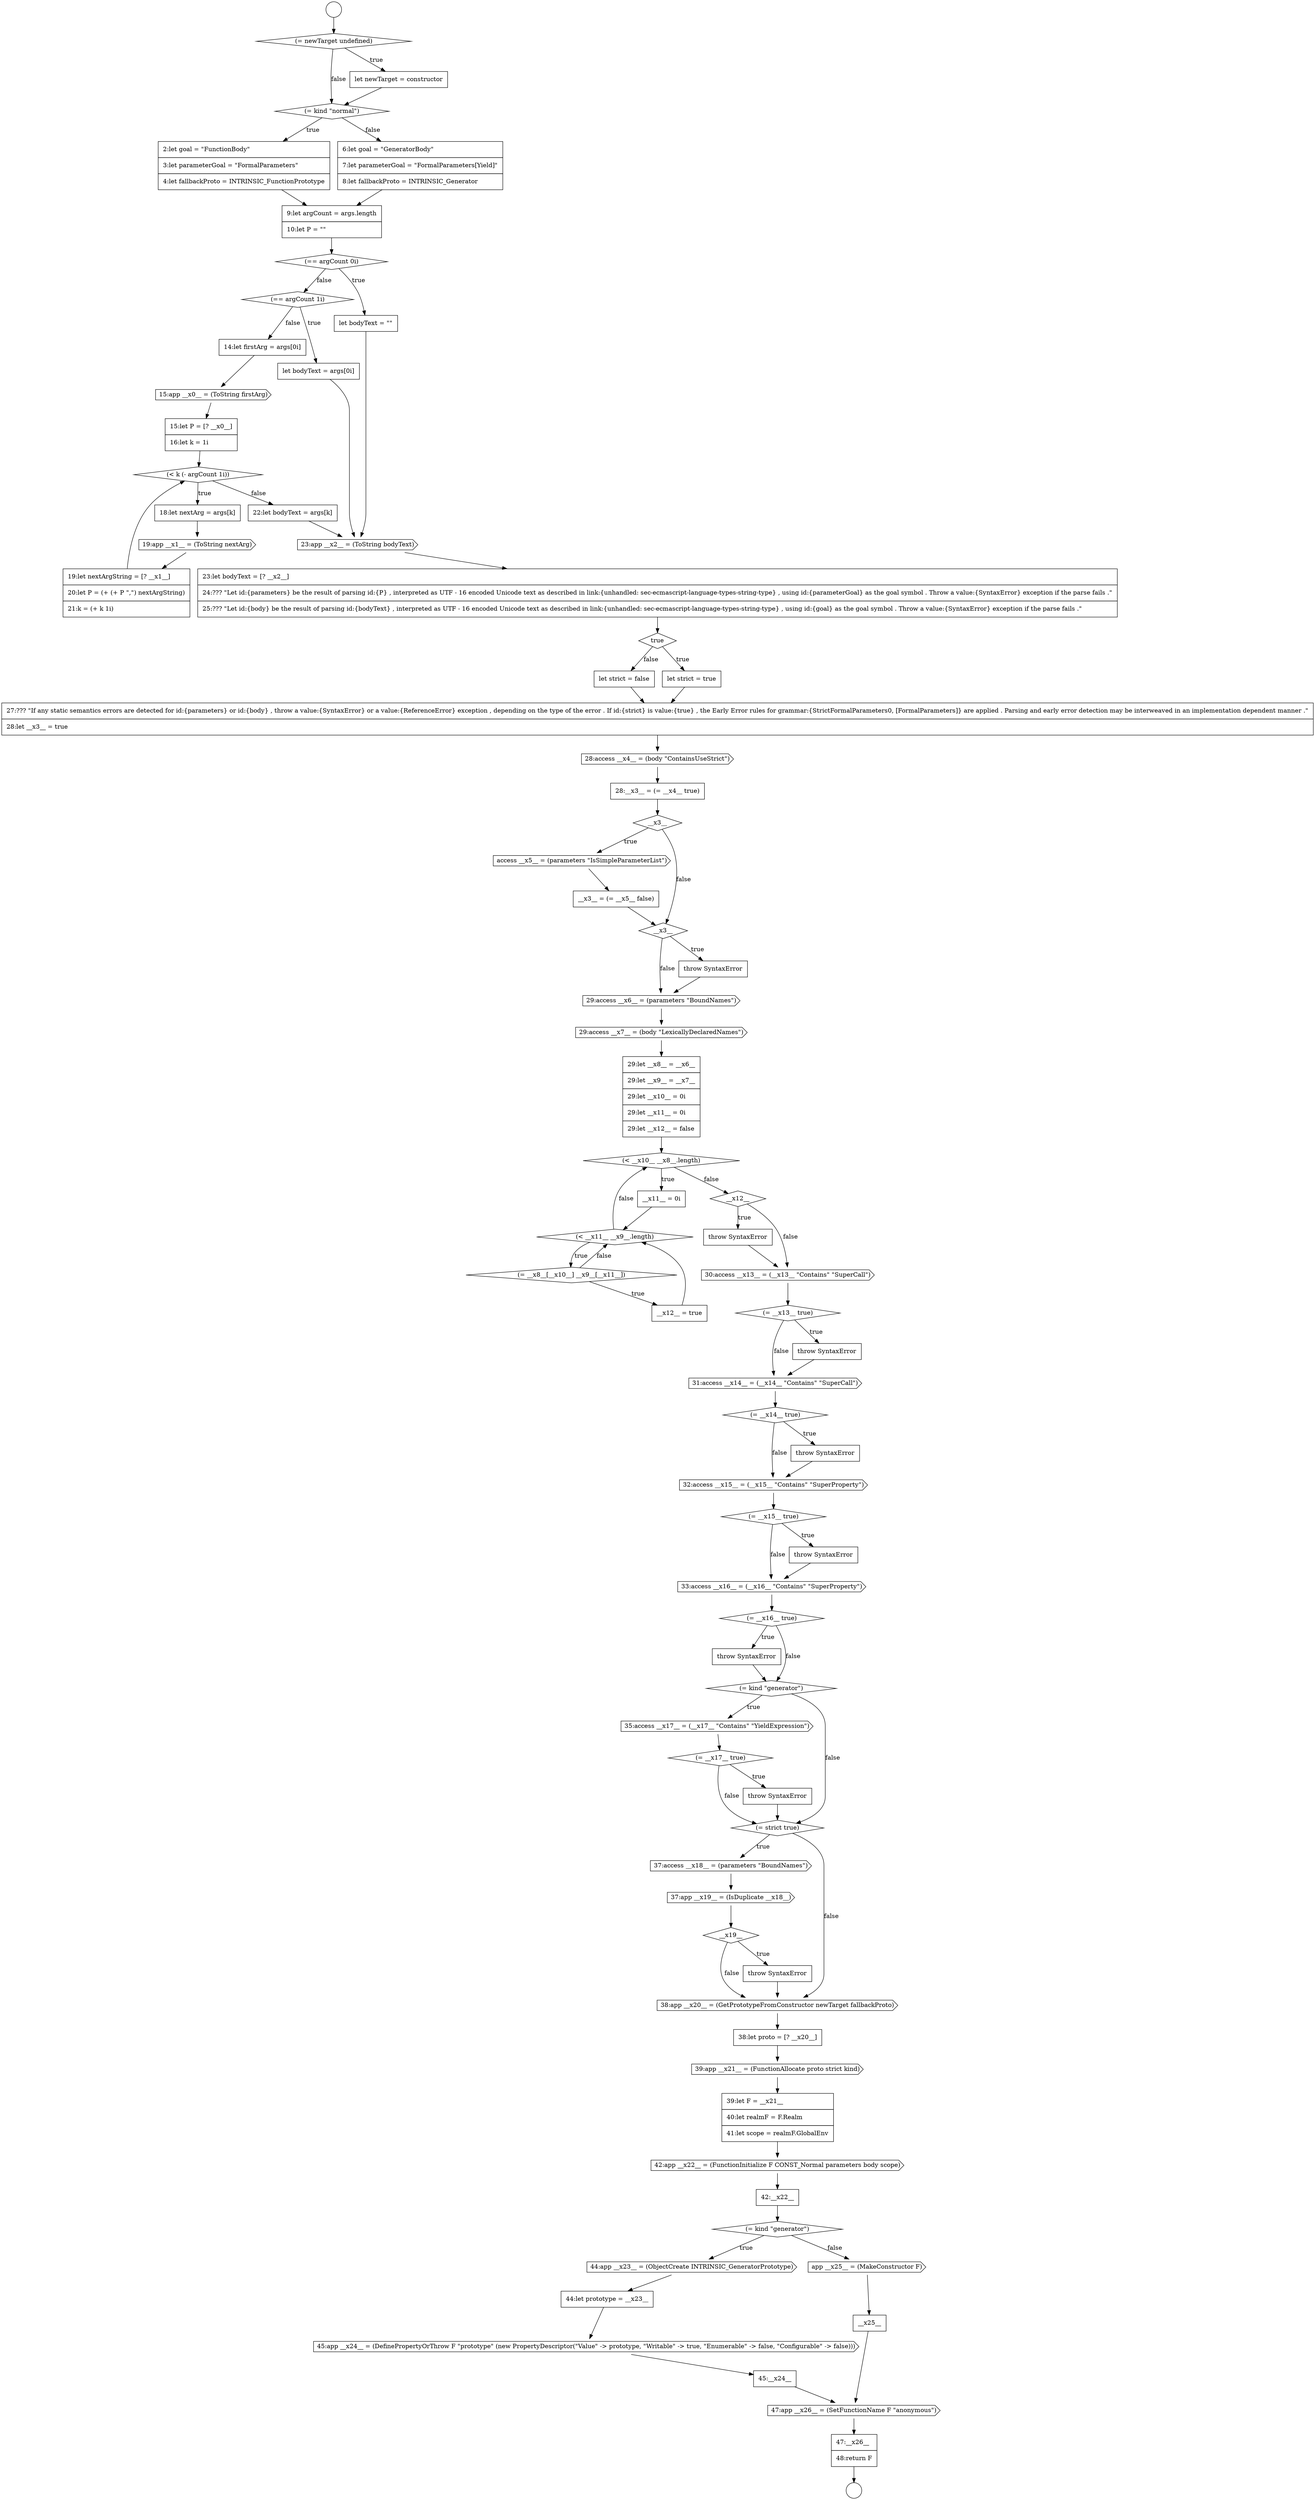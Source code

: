 digraph {
  node5 [shape=none, margin=0, label=<<font color="black">
    <table border="0" cellborder="1" cellspacing="0" cellpadding="10">
      <tr><td align="left">2:let goal = &quot;FunctionBody&quot;</td></tr>
      <tr><td align="left">3:let parameterGoal = &quot;FormalParameters&quot;</td></tr>
      <tr><td align="left">4:let fallbackProto = INTRINSIC_FunctionPrototype</td></tr>
    </table>
  </font>> color="black" fillcolor="white" style=filled]
  node65 [shape=none, margin=0, label=<<font color="black">
    <table border="0" cellborder="1" cellspacing="0" cellpadding="10">
      <tr><td align="left">38:let proto = [? __x20__]</td></tr>
    </table>
  </font>> color="black" fillcolor="white" style=filled]
  node77 [shape=cds, label=<<font color="black">47:app __x26__ = (SetFunctionName F &quot;anonymous&quot;)</font>> color="black" fillcolor="white" style=filled]
  node66 [shape=cds, label=<<font color="black">39:app __x21__ = (FunctionAllocate proto strict kind)</font>> color="black" fillcolor="white" style=filled]
  node4 [shape=diamond, label=<<font color="black">(= kind &quot;normal&quot;)</font>> color="black" fillcolor="white" style=filled]
  node69 [shape=none, margin=0, label=<<font color="black">
    <table border="0" cellborder="1" cellspacing="0" cellpadding="10">
      <tr><td align="left">42:__x22__</td></tr>
    </table>
  </font>> color="black" fillcolor="white" style=filled]
  node0 [shape=circle label=" " color="black" fillcolor="white" style=filled]
  node10 [shape=diamond, label=<<font color="black">(== argCount 1i)</font>> color="black" fillcolor="white" style=filled]
  node56 [shape=cds, label=<<font color="black">35:access __x17__ = (__x17__ &quot;Contains&quot; &quot;YieldExpression&quot;)</font>> color="black" fillcolor="white" style=filled]
  node42 [shape=none, margin=0, label=<<font color="black">
    <table border="0" cellborder="1" cellspacing="0" cellpadding="10">
      <tr><td align="left">throw SyntaxError</td></tr>
    </table>
  </font>> color="black" fillcolor="white" style=filled]
  node24 [shape=none, margin=0, label=<<font color="black">
    <table border="0" cellborder="1" cellspacing="0" cellpadding="10">
      <tr><td align="left">let strict = false</td></tr>
    </table>
  </font>> color="black" fillcolor="white" style=filled]
  node37 [shape=none, margin=0, label=<<font color="black">
    <table border="0" cellborder="1" cellspacing="0" cellpadding="10">
      <tr><td align="left">__x11__ = 0i</td></tr>
    </table>
  </font>> color="black" fillcolor="white" style=filled]
  node25 [shape=none, margin=0, label=<<font color="black">
    <table border="0" cellborder="1" cellspacing="0" cellpadding="10">
      <tr><td align="left">27:??? &quot;If any static semantics errors are detected for id:{parameters} or id:{body} , throw a value:{SyntaxError} or a value:{ReferenceError} exception , depending on the type of the error . If id:{strict} is value:{true} , the Early Error rules for grammar:{StrictFormalParameters0, [FormalParameters]} are applied . Parsing and early error detection may be interweaved in an implementation dependent manner .&quot;</td></tr>
      <tr><td align="left">28:let __x3__ = true</td></tr>
    </table>
  </font>> color="black" fillcolor="white" style=filled]
  node52 [shape=cds, label=<<font color="black">33:access __x16__ = (__x16__ &quot;Contains&quot; &quot;SuperProperty&quot;)</font>> color="black" fillcolor="white" style=filled]
  node14 [shape=none, margin=0, label=<<font color="black">
    <table border="0" cellborder="1" cellspacing="0" cellpadding="10">
      <tr><td align="left">15:let P = [? __x0__]</td></tr>
      <tr><td align="left">16:let k = 1i</td></tr>
    </table>
  </font>> color="black" fillcolor="white" style=filled]
  node20 [shape=cds, label=<<font color="black">23:app __x2__ = (ToString bodyText)</font>> color="black" fillcolor="white" style=filled]
  node46 [shape=cds, label=<<font color="black">31:access __x14__ = (__x14__ &quot;Contains&quot; &quot;SuperCall&quot;)</font>> color="black" fillcolor="white" style=filled]
  node57 [shape=diamond, label=<<font color="black">(= __x17__ true)</font>> color="black" fillcolor="white" style=filled]
  node78 [shape=none, margin=0, label=<<font color="black">
    <table border="0" cellborder="1" cellspacing="0" cellpadding="10">
      <tr><td align="left">47:__x26__</td></tr>
      <tr><td align="left">48:return F</td></tr>
    </table>
  </font>> color="black" fillcolor="white" style=filled]
  node29 [shape=cds, label=<<font color="black">access __x5__ = (parameters &quot;IsSimpleParameterList&quot;)</font>> color="black" fillcolor="white" style=filled]
  node61 [shape=cds, label=<<font color="black">37:app __x19__ = (IsDuplicate __x18__)</font>> color="black" fillcolor="white" style=filled]
  node1 [shape=circle label=" " color="black" fillcolor="white" style=filled]
  node74 [shape=none, margin=0, label=<<font color="black">
    <table border="0" cellborder="1" cellspacing="0" cellpadding="10">
      <tr><td align="left">45:__x24__</td></tr>
    </table>
  </font>> color="black" fillcolor="white" style=filled]
  node6 [shape=none, margin=0, label=<<font color="black">
    <table border="0" cellborder="1" cellspacing="0" cellpadding="10">
      <tr><td align="left">6:let goal = &quot;GeneratorBody&quot;</td></tr>
      <tr><td align="left">7:let parameterGoal = &quot;FormalParameters[Yield]&quot;</td></tr>
      <tr><td align="left">8:let fallbackProto = INTRINSIC_Generator</td></tr>
    </table>
  </font>> color="black" fillcolor="white" style=filled]
  node60 [shape=cds, label=<<font color="black">37:access __x18__ = (parameters &quot;BoundNames&quot;)</font>> color="black" fillcolor="white" style=filled]
  node70 [shape=diamond, label=<<font color="black">(= kind &quot;generator&quot;)</font>> color="black" fillcolor="white" style=filled]
  node21 [shape=none, margin=0, label=<<font color="black">
    <table border="0" cellborder="1" cellspacing="0" cellpadding="10">
      <tr><td align="left">23:let bodyText = [? __x2__]</td></tr>
      <tr><td align="left">24:??? &quot;Let id:{parameters} be the result of parsing id:{P} , interpreted as UTF - 16 encoded Unicode text as described in link:{unhandled: sec-ecmascript-language-types-string-type} , using id:{parameterGoal} as the goal symbol . Throw a value:{SyntaxError} exception if the parse fails .&quot;</td></tr>
      <tr><td align="left">25:??? &quot;Let id:{body} be the result of parsing id:{bodyText} , interpreted as UTF - 16 encoded Unicode text as described in link:{unhandled: sec-ecmascript-language-types-string-type} , using id:{goal} as the goal symbol . Throw a value:{SyntaxError} exception if the parse fails .&quot;</td></tr>
    </table>
  </font>> color="black" fillcolor="white" style=filled]
  node33 [shape=cds, label=<<font color="black">29:access __x6__ = (parameters &quot;BoundNames&quot;)</font>> color="black" fillcolor="white" style=filled]
  node28 [shape=diamond, label=<<font color="black">__x3__</font>> color="black" fillcolor="white" style=filled]
  node38 [shape=diamond, label=<<font color="black">(&lt; __x11__ __x9__.length)</font>> color="black" fillcolor="white" style=filled]
  node9 [shape=none, margin=0, label=<<font color="black">
    <table border="0" cellborder="1" cellspacing="0" cellpadding="10">
      <tr><td align="left">let bodyText = &quot;&quot;</td></tr>
    </table>
  </font>> color="black" fillcolor="white" style=filled]
  node53 [shape=diamond, label=<<font color="black">(= __x16__ true)</font>> color="black" fillcolor="white" style=filled]
  node13 [shape=cds, label=<<font color="black">15:app __x0__ = (ToString firstArg)</font>> color="black" fillcolor="white" style=filled]
  node41 [shape=diamond, label=<<font color="black">__x12__</font>> color="black" fillcolor="white" style=filled]
  node73 [shape=cds, label=<<font color="black">45:app __x24__ = (DefinePropertyOrThrow F &quot;prototype&quot; (new PropertyDescriptor(&quot;Value&quot; -&gt; prototype, &quot;Writable&quot; -&gt; true, &quot;Enumerable&quot; -&gt; false, &quot;Configurable&quot; -&gt; false)))</font>> color="black" fillcolor="white" style=filled]
  node2 [shape=diamond, label=<<font color="black">(= newTarget undefined)</font>> color="black" fillcolor="white" style=filled]
  node45 [shape=none, margin=0, label=<<font color="black">
    <table border="0" cellborder="1" cellspacing="0" cellpadding="10">
      <tr><td align="left">throw SyntaxError</td></tr>
    </table>
  </font>> color="black" fillcolor="white" style=filled]
  node64 [shape=cds, label=<<font color="black">38:app __x20__ = (GetPrototypeFromConstructor newTarget fallbackProto)</font>> color="black" fillcolor="white" style=filled]
  node17 [shape=cds, label=<<font color="black">19:app __x1__ = (ToString nextArg)</font>> color="black" fillcolor="white" style=filled]
  node32 [shape=none, margin=0, label=<<font color="black">
    <table border="0" cellborder="1" cellspacing="0" cellpadding="10">
      <tr><td align="left">throw SyntaxError</td></tr>
    </table>
  </font>> color="black" fillcolor="white" style=filled]
  node34 [shape=cds, label=<<font color="black">29:access __x7__ = (body &quot;LexicallyDeclaredNames&quot;)</font>> color="black" fillcolor="white" style=filled]
  node22 [shape=diamond, label=<<font color="black">true</font>> color="black" fillcolor="white" style=filled]
  node44 [shape=diamond, label=<<font color="black">(= __x13__ true)</font>> color="black" fillcolor="white" style=filled]
  node59 [shape=diamond, label=<<font color="black">(= strict true)</font>> color="black" fillcolor="white" style=filled]
  node27 [shape=none, margin=0, label=<<font color="black">
    <table border="0" cellborder="1" cellspacing="0" cellpadding="10">
      <tr><td align="left">28:__x3__ = (= __x4__ true)</td></tr>
    </table>
  </font>> color="black" fillcolor="white" style=filled]
  node71 [shape=cds, label=<<font color="black">44:app __x23__ = (ObjectCreate INTRINSIC_GeneratorPrototype)</font>> color="black" fillcolor="white" style=filled]
  node12 [shape=none, margin=0, label=<<font color="black">
    <table border="0" cellborder="1" cellspacing="0" cellpadding="10">
      <tr><td align="left">14:let firstArg = args[0i]</td></tr>
    </table>
  </font>> color="black" fillcolor="white" style=filled]
  node54 [shape=none, margin=0, label=<<font color="black">
    <table border="0" cellborder="1" cellspacing="0" cellpadding="10">
      <tr><td align="left">throw SyntaxError</td></tr>
    </table>
  </font>> color="black" fillcolor="white" style=filled]
  node49 [shape=cds, label=<<font color="black">32:access __x15__ = (__x15__ &quot;Contains&quot; &quot;SuperProperty&quot;)</font>> color="black" fillcolor="white" style=filled]
  node76 [shape=none, margin=0, label=<<font color="black">
    <table border="0" cellborder="1" cellspacing="0" cellpadding="10">
      <tr><td align="left">__x25__</td></tr>
    </table>
  </font>> color="black" fillcolor="white" style=filled]
  node7 [shape=none, margin=0, label=<<font color="black">
    <table border="0" cellborder="1" cellspacing="0" cellpadding="10">
      <tr><td align="left">9:let argCount = args.length</td></tr>
      <tr><td align="left">10:let P = &quot;&quot;</td></tr>
    </table>
  </font>> color="black" fillcolor="white" style=filled]
  node39 [shape=diamond, label=<<font color="black">(= __x8__[__x10__] __x9__[__x11__])</font>> color="black" fillcolor="white" style=filled]
  node3 [shape=none, margin=0, label=<<font color="black">
    <table border="0" cellborder="1" cellspacing="0" cellpadding="10">
      <tr><td align="left">let newTarget = constructor</td></tr>
    </table>
  </font>> color="black" fillcolor="white" style=filled]
  node35 [shape=none, margin=0, label=<<font color="black">
    <table border="0" cellborder="1" cellspacing="0" cellpadding="10">
      <tr><td align="left">29:let __x8__ = __x6__</td></tr>
      <tr><td align="left">29:let __x9__ = __x7__</td></tr>
      <tr><td align="left">29:let __x10__ = 0i</td></tr>
      <tr><td align="left">29:let __x11__ = 0i</td></tr>
      <tr><td align="left">29:let __x12__ = false</td></tr>
    </table>
  </font>> color="black" fillcolor="white" style=filled]
  node48 [shape=none, margin=0, label=<<font color="black">
    <table border="0" cellborder="1" cellspacing="0" cellpadding="10">
      <tr><td align="left">throw SyntaxError</td></tr>
    </table>
  </font>> color="black" fillcolor="white" style=filled]
  node63 [shape=none, margin=0, label=<<font color="black">
    <table border="0" cellborder="1" cellspacing="0" cellpadding="10">
      <tr><td align="left">throw SyntaxError</td></tr>
    </table>
  </font>> color="black" fillcolor="white" style=filled]
  node18 [shape=none, margin=0, label=<<font color="black">
    <table border="0" cellborder="1" cellspacing="0" cellpadding="10">
      <tr><td align="left">19:let nextArgString = [? __x1__]</td></tr>
      <tr><td align="left">20:let P = (+ (+ P &quot;,&quot;) nextArgString)</td></tr>
      <tr><td align="left">21:k = (+ k 1i)</td></tr>
    </table>
  </font>> color="black" fillcolor="white" style=filled]
  node50 [shape=diamond, label=<<font color="black">(= __x15__ true)</font>> color="black" fillcolor="white" style=filled]
  node67 [shape=none, margin=0, label=<<font color="black">
    <table border="0" cellborder="1" cellspacing="0" cellpadding="10">
      <tr><td align="left">39:let F = __x21__</td></tr>
      <tr><td align="left">40:let realmF = F.Realm</td></tr>
      <tr><td align="left">41:let scope = realmF.GlobalEnv</td></tr>
    </table>
  </font>> color="black" fillcolor="white" style=filled]
  node16 [shape=none, margin=0, label=<<font color="black">
    <table border="0" cellborder="1" cellspacing="0" cellpadding="10">
      <tr><td align="left">18:let nextArg = args[k]</td></tr>
    </table>
  </font>> color="black" fillcolor="white" style=filled]
  node31 [shape=diamond, label=<<font color="black">__x3__</font>> color="black" fillcolor="white" style=filled]
  node11 [shape=none, margin=0, label=<<font color="black">
    <table border="0" cellborder="1" cellspacing="0" cellpadding="10">
      <tr><td align="left">let bodyText = args[0i]</td></tr>
    </table>
  </font>> color="black" fillcolor="white" style=filled]
  node72 [shape=none, margin=0, label=<<font color="black">
    <table border="0" cellborder="1" cellspacing="0" cellpadding="10">
      <tr><td align="left">44:let prototype = __x23__</td></tr>
    </table>
  </font>> color="black" fillcolor="white" style=filled]
  node43 [shape=cds, label=<<font color="black">30:access __x13__ = (__x13__ &quot;Contains&quot; &quot;SuperCall&quot;)</font>> color="black" fillcolor="white" style=filled]
  node40 [shape=none, margin=0, label=<<font color="black">
    <table border="0" cellborder="1" cellspacing="0" cellpadding="10">
      <tr><td align="left">__x12__ = true</td></tr>
    </table>
  </font>> color="black" fillcolor="white" style=filled]
  node26 [shape=cds, label=<<font color="black">28:access __x4__ = (body &quot;ContainsUseStrict&quot;)</font>> color="black" fillcolor="white" style=filled]
  node55 [shape=diamond, label=<<font color="black">(= kind &quot;generator&quot;)</font>> color="black" fillcolor="white" style=filled]
  node23 [shape=none, margin=0, label=<<font color="black">
    <table border="0" cellborder="1" cellspacing="0" cellpadding="10">
      <tr><td align="left">let strict = true</td></tr>
    </table>
  </font>> color="black" fillcolor="white" style=filled]
  node8 [shape=diamond, label=<<font color="black">(== argCount 0i)</font>> color="black" fillcolor="white" style=filled]
  node75 [shape=cds, label=<<font color="black">app __x25__ = (MakeConstructor F)</font>> color="black" fillcolor="white" style=filled]
  node58 [shape=none, margin=0, label=<<font color="black">
    <table border="0" cellborder="1" cellspacing="0" cellpadding="10">
      <tr><td align="left">throw SyntaxError</td></tr>
    </table>
  </font>> color="black" fillcolor="white" style=filled]
  node36 [shape=diamond, label=<<font color="black">(&lt; __x10__ __x8__.length)</font>> color="black" fillcolor="white" style=filled]
  node30 [shape=none, margin=0, label=<<font color="black">
    <table border="0" cellborder="1" cellspacing="0" cellpadding="10">
      <tr><td align="left">__x3__ = (= __x5__ false)</td></tr>
    </table>
  </font>> color="black" fillcolor="white" style=filled]
  node51 [shape=none, margin=0, label=<<font color="black">
    <table border="0" cellborder="1" cellspacing="0" cellpadding="10">
      <tr><td align="left">throw SyntaxError</td></tr>
    </table>
  </font>> color="black" fillcolor="white" style=filled]
  node19 [shape=none, margin=0, label=<<font color="black">
    <table border="0" cellborder="1" cellspacing="0" cellpadding="10">
      <tr><td align="left">22:let bodyText = args[k]</td></tr>
    </table>
  </font>> color="black" fillcolor="white" style=filled]
  node47 [shape=diamond, label=<<font color="black">(= __x14__ true)</font>> color="black" fillcolor="white" style=filled]
  node15 [shape=diamond, label=<<font color="black">(&lt; k (- argCount 1i))</font>> color="black" fillcolor="white" style=filled]
  node68 [shape=cds, label=<<font color="black">42:app __x22__ = (FunctionInitialize F CONST_Normal parameters body scope)</font>> color="black" fillcolor="white" style=filled]
  node62 [shape=diamond, label=<<font color="black">__x19__</font>> color="black" fillcolor="white" style=filled]
  node9 -> node20 [ color="black"]
  node22 -> node23 [label=<<font color="black">true</font>> color="black"]
  node22 -> node24 [label=<<font color="black">false</font>> color="black"]
  node36 -> node37 [label=<<font color="black">true</font>> color="black"]
  node36 -> node41 [label=<<font color="black">false</font>> color="black"]
  node30 -> node31 [ color="black"]
  node4 -> node5 [label=<<font color="black">true</font>> color="black"]
  node4 -> node6 [label=<<font color="black">false</font>> color="black"]
  node69 -> node70 [ color="black"]
  node33 -> node34 [ color="black"]
  node3 -> node4 [ color="black"]
  node63 -> node64 [ color="black"]
  node61 -> node62 [ color="black"]
  node64 -> node65 [ color="black"]
  node29 -> node30 [ color="black"]
  node67 -> node68 [ color="black"]
  node7 -> node8 [ color="black"]
  node54 -> node55 [ color="black"]
  node42 -> node43 [ color="black"]
  node34 -> node35 [ color="black"]
  node66 -> node67 [ color="black"]
  node10 -> node11 [label=<<font color="black">true</font>> color="black"]
  node10 -> node12 [label=<<font color="black">false</font>> color="black"]
  node15 -> node16 [label=<<font color="black">true</font>> color="black"]
  node15 -> node19 [label=<<font color="black">false</font>> color="black"]
  node44 -> node45 [label=<<font color="black">true</font>> color="black"]
  node44 -> node46 [label=<<font color="black">false</font>> color="black"]
  node71 -> node72 [ color="black"]
  node59 -> node60 [label=<<font color="black">true</font>> color="black"]
  node59 -> node64 [label=<<font color="black">false</font>> color="black"]
  node19 -> node20 [ color="black"]
  node13 -> node14 [ color="black"]
  node35 -> node36 [ color="black"]
  node62 -> node63 [label=<<font color="black">true</font>> color="black"]
  node62 -> node64 [label=<<font color="black">false</font>> color="black"]
  node78 -> node1 [ color="black"]
  node12 -> node13 [ color="black"]
  node53 -> node54 [label=<<font color="black">true</font>> color="black"]
  node53 -> node55 [label=<<font color="black">false</font>> color="black"]
  node45 -> node46 [ color="black"]
  node39 -> node40 [label=<<font color="black">true</font>> color="black"]
  node39 -> node38 [label=<<font color="black">false</font>> color="black"]
  node0 -> node2 [ color="black"]
  node75 -> node76 [ color="black"]
  node52 -> node53 [ color="black"]
  node2 -> node3 [label=<<font color="black">true</font>> color="black"]
  node2 -> node4 [label=<<font color="black">false</font>> color="black"]
  node6 -> node7 [ color="black"]
  node76 -> node77 [ color="black"]
  node38 -> node39 [label=<<font color="black">true</font>> color="black"]
  node38 -> node36 [label=<<font color="black">false</font>> color="black"]
  node43 -> node44 [ color="black"]
  node41 -> node42 [label=<<font color="black">true</font>> color="black"]
  node41 -> node43 [label=<<font color="black">false</font>> color="black"]
  node27 -> node28 [ color="black"]
  node37 -> node38 [ color="black"]
  node18 -> node15 [ color="black"]
  node68 -> node69 [ color="black"]
  node50 -> node51 [label=<<font color="black">true</font>> color="black"]
  node50 -> node52 [label=<<font color="black">false</font>> color="black"]
  node57 -> node58 [label=<<font color="black">true</font>> color="black"]
  node57 -> node59 [label=<<font color="black">false</font>> color="black"]
  node14 -> node15 [ color="black"]
  node77 -> node78 [ color="black"]
  node26 -> node27 [ color="black"]
  node28 -> node29 [label=<<font color="black">true</font>> color="black"]
  node28 -> node31 [label=<<font color="black">false</font>> color="black"]
  node72 -> node73 [ color="black"]
  node51 -> node52 [ color="black"]
  node74 -> node77 [ color="black"]
  node55 -> node56 [label=<<font color="black">true</font>> color="black"]
  node55 -> node59 [label=<<font color="black">false</font>> color="black"]
  node25 -> node26 [ color="black"]
  node31 -> node32 [label=<<font color="black">true</font>> color="black"]
  node31 -> node33 [label=<<font color="black">false</font>> color="black"]
  node21 -> node22 [ color="black"]
  node73 -> node74 [ color="black"]
  node20 -> node21 [ color="black"]
  node11 -> node20 [ color="black"]
  node56 -> node57 [ color="black"]
  node70 -> node71 [label=<<font color="black">true</font>> color="black"]
  node70 -> node75 [label=<<font color="black">false</font>> color="black"]
  node60 -> node61 [ color="black"]
  node24 -> node25 [ color="black"]
  node40 -> node38 [ color="black"]
  node23 -> node25 [ color="black"]
  node16 -> node17 [ color="black"]
  node46 -> node47 [ color="black"]
  node58 -> node59 [ color="black"]
  node65 -> node66 [ color="black"]
  node48 -> node49 [ color="black"]
  node49 -> node50 [ color="black"]
  node8 -> node9 [label=<<font color="black">true</font>> color="black"]
  node8 -> node10 [label=<<font color="black">false</font>> color="black"]
  node5 -> node7 [ color="black"]
  node32 -> node33 [ color="black"]
  node47 -> node48 [label=<<font color="black">true</font>> color="black"]
  node47 -> node49 [label=<<font color="black">false</font>> color="black"]
  node17 -> node18 [ color="black"]
}
